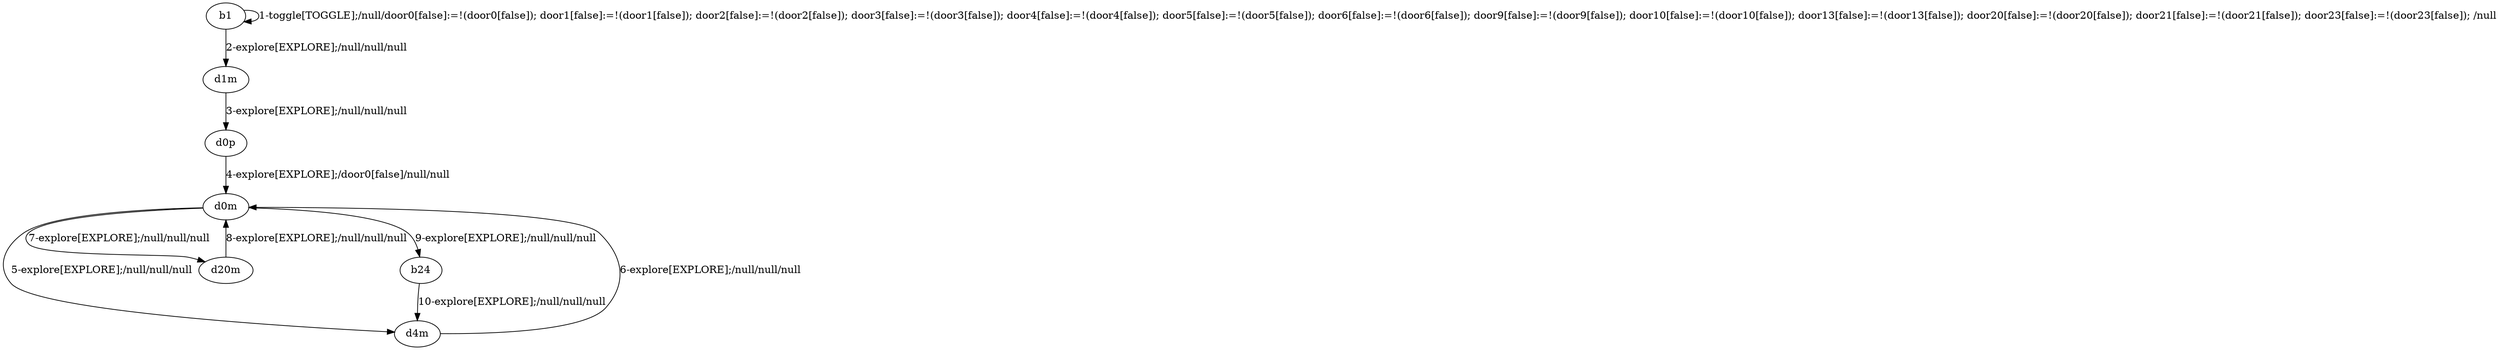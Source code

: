 # Total number of goals covered by this test: 1
# d20m --> d0m

digraph g {
"b1" -> "b1" [label = "1-toggle[TOGGLE];/null/door0[false]:=!(door0[false]); door1[false]:=!(door1[false]); door2[false]:=!(door2[false]); door3[false]:=!(door3[false]); door4[false]:=!(door4[false]); door5[false]:=!(door5[false]); door6[false]:=!(door6[false]); door9[false]:=!(door9[false]); door10[false]:=!(door10[false]); door13[false]:=!(door13[false]); door20[false]:=!(door20[false]); door21[false]:=!(door21[false]); door23[false]:=!(door23[false]); /null"];
"b1" -> "d1m" [label = "2-explore[EXPLORE];/null/null/null"];
"d1m" -> "d0p" [label = "3-explore[EXPLORE];/null/null/null"];
"d0p" -> "d0m" [label = "4-explore[EXPLORE];/door0[false]/null/null"];
"d0m" -> "d4m" [label = "5-explore[EXPLORE];/null/null/null"];
"d4m" -> "d0m" [label = "6-explore[EXPLORE];/null/null/null"];
"d0m" -> "d20m" [label = "7-explore[EXPLORE];/null/null/null"];
"d20m" -> "d0m" [label = "8-explore[EXPLORE];/null/null/null"];
"d0m" -> "b24" [label = "9-explore[EXPLORE];/null/null/null"];
"b24" -> "d4m" [label = "10-explore[EXPLORE];/null/null/null"];
}